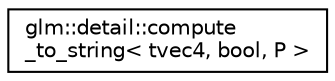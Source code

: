 digraph "Graphical Class Hierarchy"
{
  edge [fontname="Helvetica",fontsize="10",labelfontname="Helvetica",labelfontsize="10"];
  node [fontname="Helvetica",fontsize="10",shape=record];
  rankdir="LR";
  Node1 [label="glm::detail::compute\l_to_string\< tvec4, bool, P \>",height=0.2,width=0.4,color="black", fillcolor="white", style="filled",URL="$structglm_1_1detail_1_1compute__to__string_3_01tvec4_00_01bool_00_01_p_01_4.html"];
}
